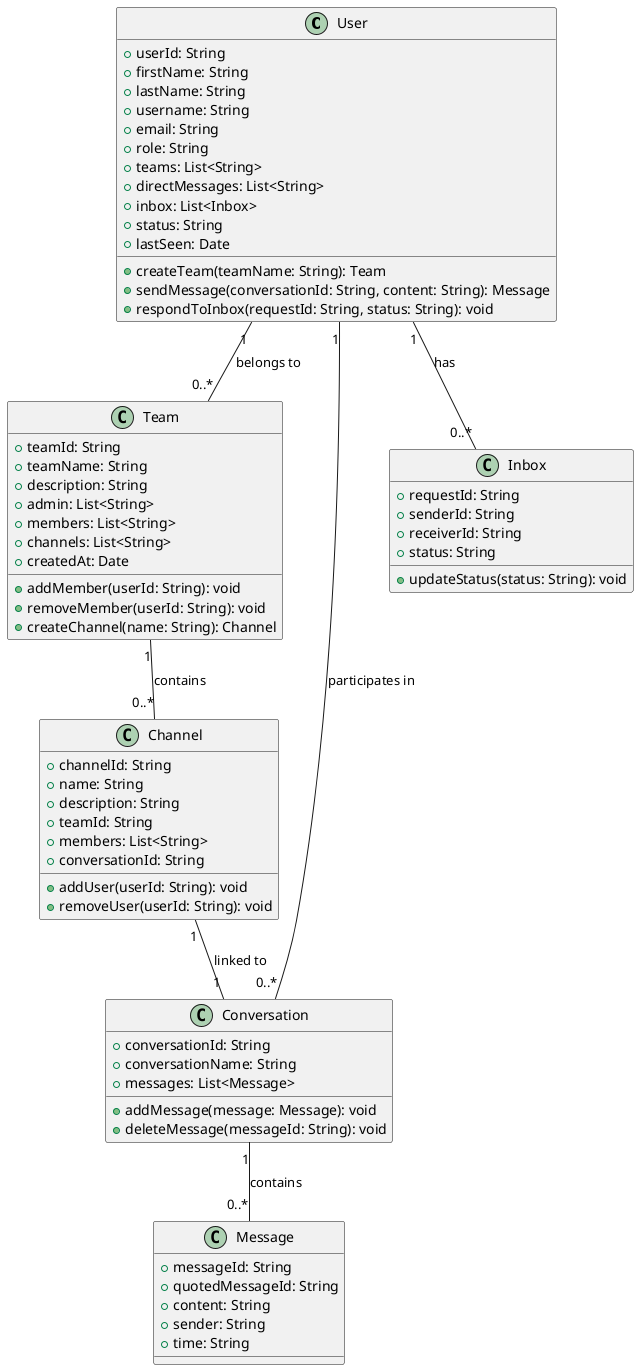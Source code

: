 @startuml

class User {
  + userId: String
  + firstName: String
  + lastName: String
  + username: String
  + email: String
  + role: String
  + teams: List<String>
  + directMessages: List<String>
  + inbox: List<Inbox>
  + status: String
  + lastSeen: Date
  + createTeam(teamName: String): Team
  + sendMessage(conversationId: String, content: String): Message
  + respondToInbox(requestId: String, status: String): void
}

class Team {
  + teamId: String
  + teamName: String
  + description: String
  + admin: List<String>
  + members: List<String>
  + channels: List<String>
  + createdAt: Date
  + addMember(userId: String): void
  + removeMember(userId: String): void
  + createChannel(name: String): Channel
}

class Channel {
  + channelId: String
  + name: String
  + description: String
  + teamId: String
  + members: List<String>
  + conversationId: String
  + addUser(userId: String): void
  + removeUser(userId: String): void
}

class Conversation {
  + conversationId: String
  + conversationName: String
  + messages: List<Message>
  + addMessage(message: Message): void
  + deleteMessage(messageId: String): void
}

class Message {
  + messageId: String
  + quotedMessageId: String
  + content: String
  + sender: String
  + time: String
}

class Inbox {
  + requestId: String
  + senderId: String
  + receiverId: String
  + status: String
  + updateStatus(status: String): void
}

User "1" -- "0..*" Team : belongs to
User "1" -- "0..*" Conversation : participates in
User "1" -- "0..*" Inbox : has
Team "1" -- "0..*" Channel : contains
Channel "1" -- "1" Conversation : linked to
Conversation "1" -- "0..*" Message : contains

@enduml
